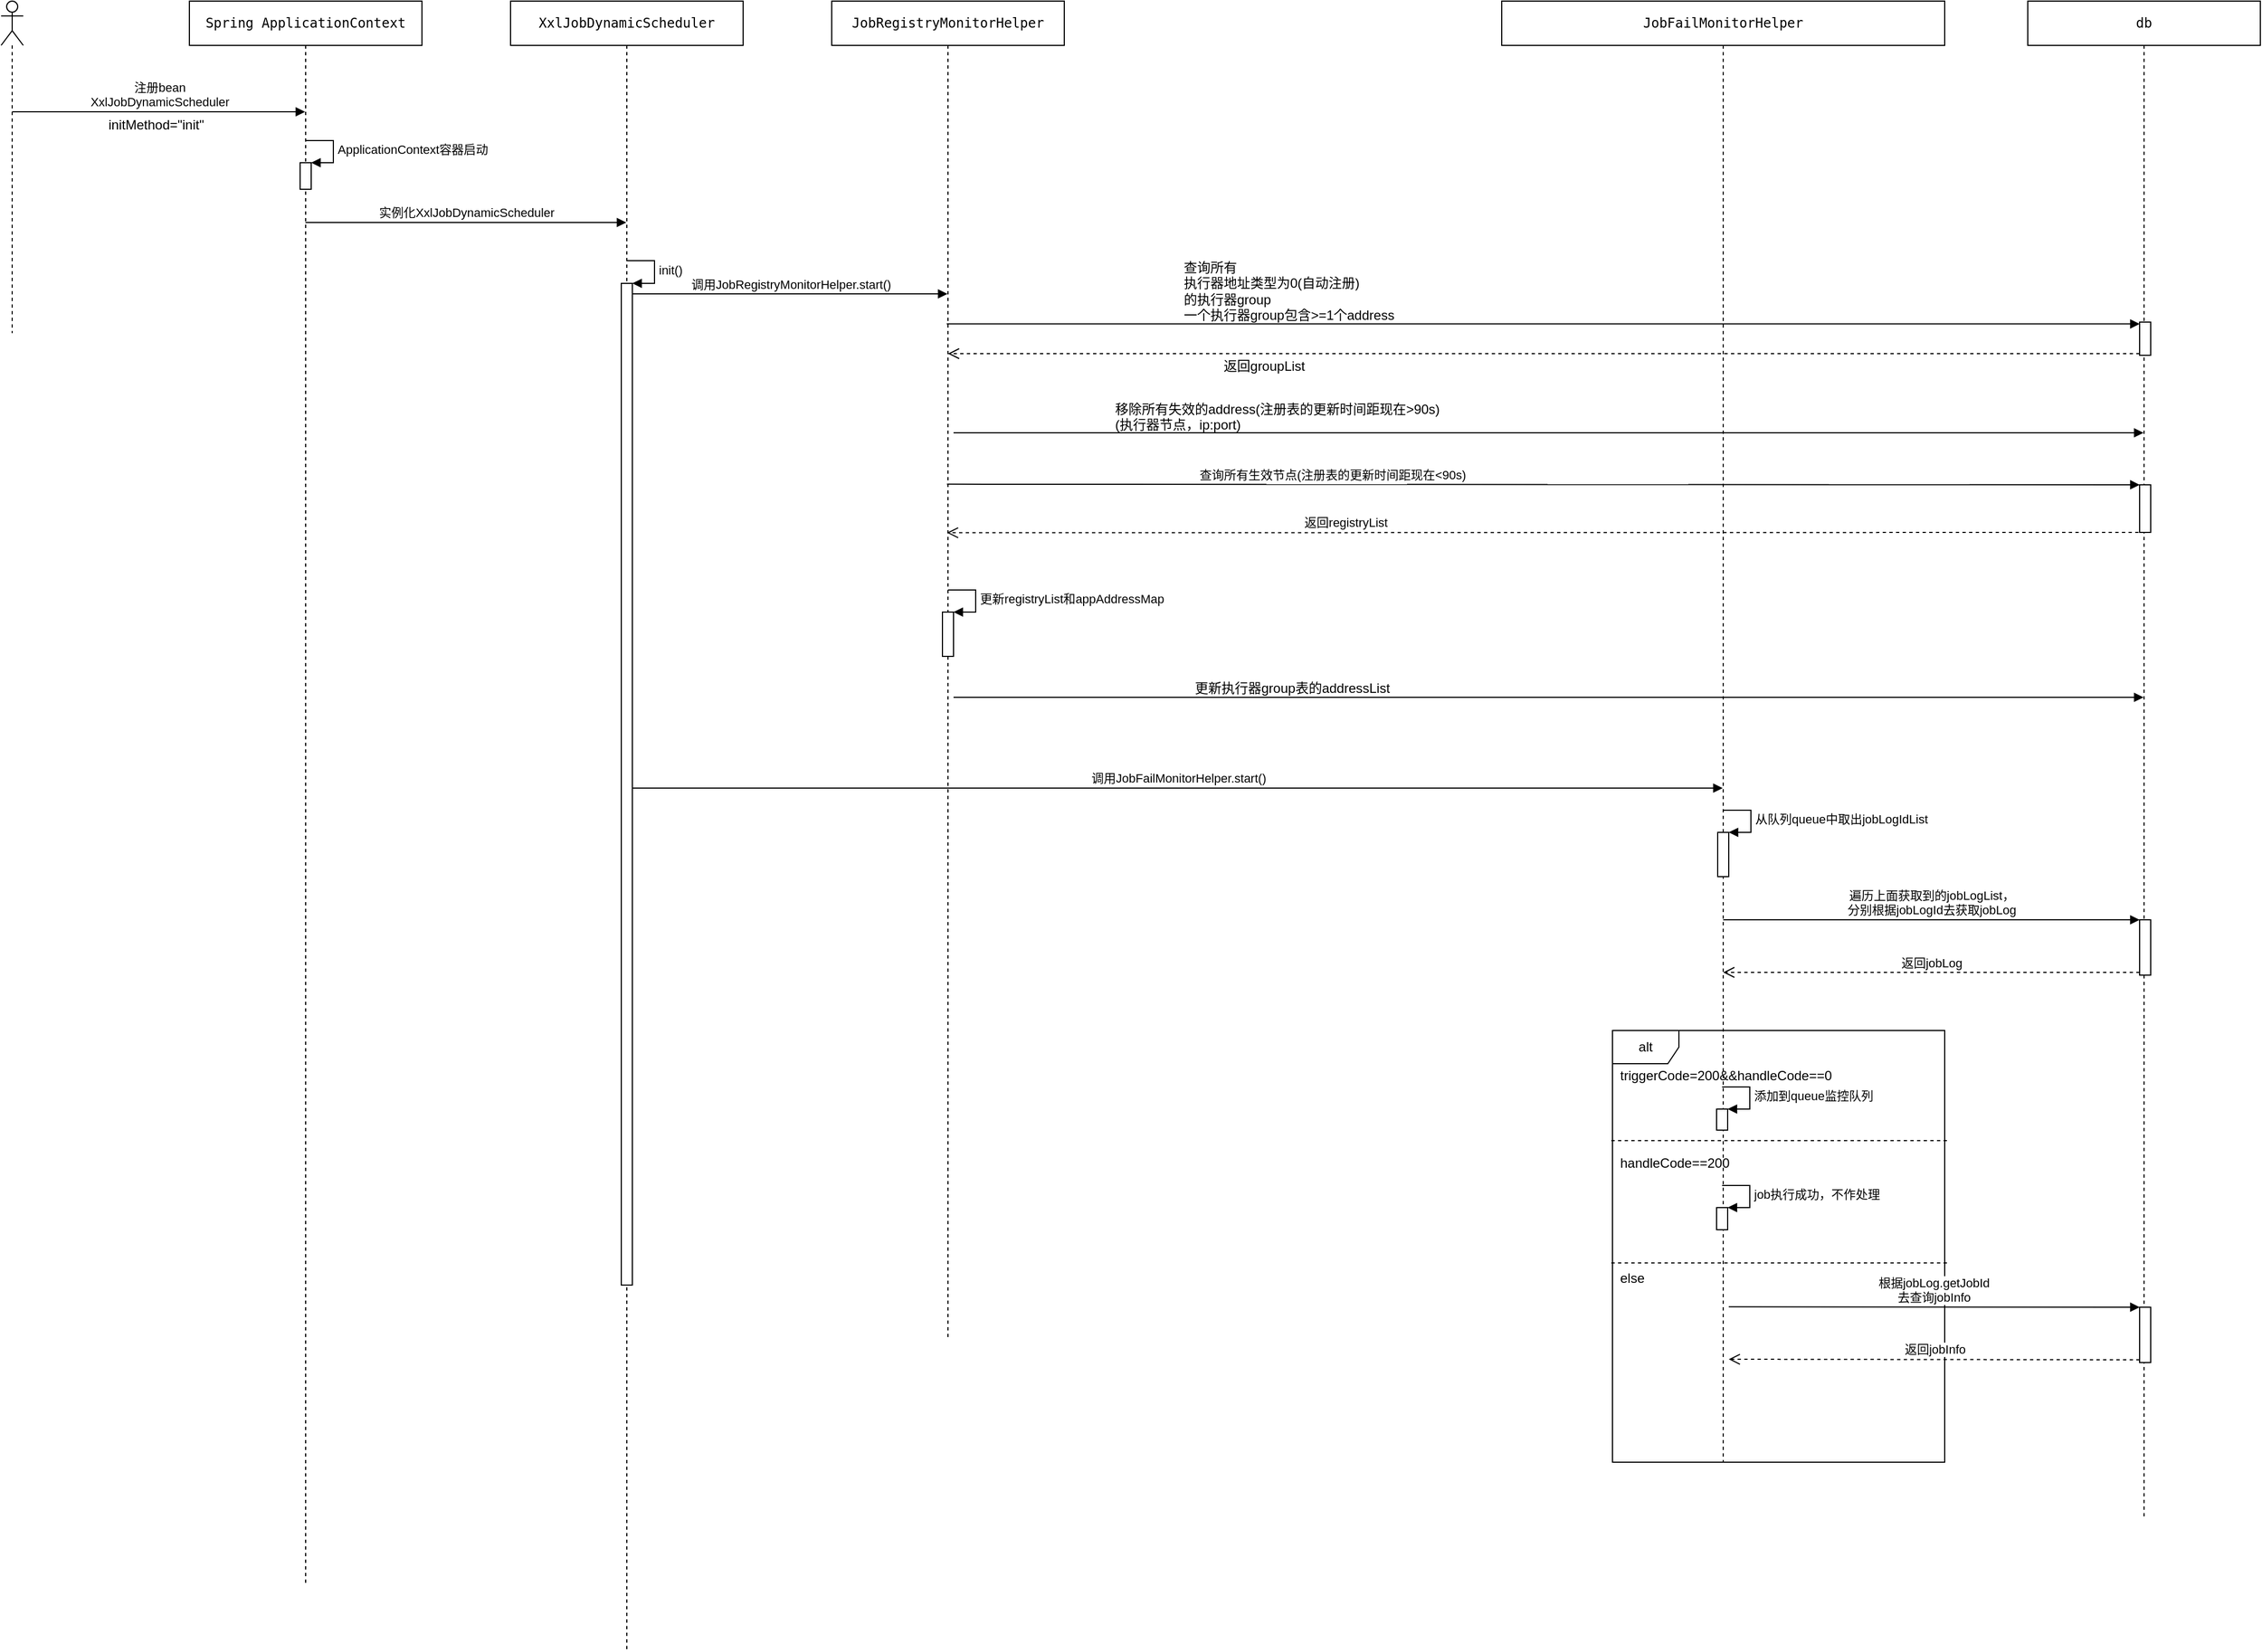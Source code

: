 <mxfile version="10.6.8" type="github"><diagram name="Page-1" id="13e1069c-82ec-6db2-03f1-153e76fe0fe0"><mxGraphModel dx="2526" dy="606" grid="1" gridSize="10" guides="1" tooltips="1" connect="1" arrows="1" fold="1" page="1" pageScale="1" pageWidth="1100" pageHeight="850" background="#ffffff" math="0" shadow="0"><root><mxCell id="0"/><mxCell id="1" parent="0"/><mxCell id="LbhP6tCt5bRpB3pEH-if-1" value="&lt;pre&gt;XxlJobDynamicScheduler&lt;/pre&gt;" style="shape=umlLifeline;perimeter=lifelinePerimeter;whiteSpace=wrap;html=1;container=1;collapsible=0;recursiveResize=0;outlineConnect=0;" parent="1" vertex="1"><mxGeometry x="160" y="120" width="210" height="1490" as="geometry"/></mxCell><mxCell id="ctZdhhK3e9y7BlDxmLFX-5" value="" style="html=1;points=[];perimeter=orthogonalPerimeter;" vertex="1" parent="LbhP6tCt5bRpB3pEH-if-1"><mxGeometry x="100" y="255" width="10" height="905" as="geometry"/></mxCell><mxCell id="ctZdhhK3e9y7BlDxmLFX-6" value="init()&lt;br&gt;" style="edgeStyle=orthogonalEdgeStyle;html=1;align=left;spacingLeft=2;endArrow=block;rounded=0;entryX=1;entryY=0;" edge="1" target="ctZdhhK3e9y7BlDxmLFX-5" parent="LbhP6tCt5bRpB3pEH-if-1"><mxGeometry relative="1" as="geometry"><mxPoint x="105" y="234.5" as="sourcePoint"/><Array as="points"><mxPoint x="130" y="234.5"/></Array></mxGeometry></mxCell><mxCell id="ctZdhhK3e9y7BlDxmLFX-7" value="调用&lt;span&gt;JobRegistryMonitorHelper.start()&lt;/span&gt;" style="html=1;verticalAlign=bottom;endArrow=block;" edge="1" parent="LbhP6tCt5bRpB3pEH-if-1"><mxGeometry width="80" relative="1" as="geometry"><mxPoint x="110" y="264.5" as="sourcePoint"/><mxPoint x="394.5" y="264.5" as="targetPoint"/></mxGeometry></mxCell><mxCell id="ctZdhhK3e9y7BlDxmLFX-59" value="调用&lt;span&gt;JobFailMonitorHelper.start()&lt;/span&gt;" style="html=1;verticalAlign=bottom;endArrow=block;" edge="1" parent="LbhP6tCt5bRpB3pEH-if-1" target="ctZdhhK3e9y7BlDxmLFX-3"><mxGeometry width="80" relative="1" as="geometry"><mxPoint x="110" y="711" as="sourcePoint"/><mxPoint x="999.5" y="711" as="targetPoint"/></mxGeometry></mxCell><mxCell id="ctZdhhK3e9y7BlDxmLFX-9" value="&lt;pre&gt;Spring ApplicationContext&lt;/pre&gt;" style="shape=umlLifeline;perimeter=lifelinePerimeter;whiteSpace=wrap;html=1;container=1;collapsible=0;recursiveResize=0;outlineConnect=0;" vertex="1" parent="1"><mxGeometry x="-130" y="120" width="210" height="1430" as="geometry"/></mxCell><mxCell id="ctZdhhK3e9y7BlDxmLFX-21" value="" style="html=1;points=[];perimeter=orthogonalPerimeter;" vertex="1" parent="ctZdhhK3e9y7BlDxmLFX-9"><mxGeometry x="100" y="146" width="10" height="24" as="geometry"/></mxCell><mxCell id="ctZdhhK3e9y7BlDxmLFX-22" value="&lt;span&gt;ApplicationContext容器启动&lt;br&gt;&lt;/span&gt;" style="edgeStyle=orthogonalEdgeStyle;html=1;align=left;spacingLeft=2;endArrow=block;rounded=0;entryX=1;entryY=0;" edge="1" target="ctZdhhK3e9y7BlDxmLFX-21" parent="ctZdhhK3e9y7BlDxmLFX-9"><mxGeometry relative="1" as="geometry"><mxPoint x="105" y="126" as="sourcePoint"/><Array as="points"><mxPoint x="130" y="126"/></Array></mxGeometry></mxCell><mxCell id="ctZdhhK3e9y7BlDxmLFX-1" value="&lt;pre&gt;&lt;pre&gt;JobRegistryMonitorHelper&lt;/pre&gt;&lt;/pre&gt;" style="shape=umlLifeline;perimeter=lifelinePerimeter;whiteSpace=wrap;html=1;container=1;collapsible=0;recursiveResize=0;outlineConnect=0;" vertex="1" parent="1"><mxGeometry x="450" y="120" width="210" height="1210" as="geometry"/></mxCell><mxCell id="ctZdhhK3e9y7BlDxmLFX-34" value="" style="html=1;points=[];perimeter=orthogonalPerimeter;" vertex="1" parent="ctZdhhK3e9y7BlDxmLFX-1"><mxGeometry x="100" y="552" width="10" height="40" as="geometry"/></mxCell><mxCell id="ctZdhhK3e9y7BlDxmLFX-35" value="更新&lt;span&gt;registryList和&lt;/span&gt;&lt;span&gt;appAddressMap&lt;/span&gt;" style="edgeStyle=orthogonalEdgeStyle;html=1;align=left;spacingLeft=2;endArrow=block;rounded=0;entryX=1;entryY=0;" edge="1" target="ctZdhhK3e9y7BlDxmLFX-34" parent="ctZdhhK3e9y7BlDxmLFX-1"><mxGeometry relative="1" as="geometry"><mxPoint x="105" y="532" as="sourcePoint"/><Array as="points"><mxPoint x="130" y="532"/></Array></mxGeometry></mxCell><mxCell id="ctZdhhK3e9y7BlDxmLFX-51" value="" style="html=1;verticalAlign=bottom;endArrow=block;" edge="1" parent="ctZdhhK3e9y7BlDxmLFX-1" target="ctZdhhK3e9y7BlDxmLFX-42"><mxGeometry width="80" relative="1" as="geometry"><mxPoint x="110" y="390" as="sourcePoint"/><mxPoint x="190" y="390" as="targetPoint"/></mxGeometry></mxCell><mxCell id="ctZdhhK3e9y7BlDxmLFX-56" value="" style="html=1;verticalAlign=bottom;endArrow=block;" edge="1" parent="ctZdhhK3e9y7BlDxmLFX-1" target="ctZdhhK3e9y7BlDxmLFX-42"><mxGeometry width="80" relative="1" as="geometry"><mxPoint x="110" y="629" as="sourcePoint"/><mxPoint x="190" y="630" as="targetPoint"/></mxGeometry></mxCell><mxCell id="ctZdhhK3e9y7BlDxmLFX-3" value="&lt;pre&gt;&lt;pre&gt;JobFailMonitorHelper&lt;/pre&gt;&lt;/pre&gt;" style="shape=umlLifeline;perimeter=lifelinePerimeter;whiteSpace=wrap;html=1;container=1;collapsible=0;recursiveResize=0;outlineConnect=0;" vertex="1" parent="1"><mxGeometry x="1055" y="120" width="400" height="1320" as="geometry"/></mxCell><mxCell id="ctZdhhK3e9y7BlDxmLFX-60" value="" style="html=1;points=[];perimeter=orthogonalPerimeter;" vertex="1" parent="ctZdhhK3e9y7BlDxmLFX-3"><mxGeometry x="195" y="751" width="10" height="40" as="geometry"/></mxCell><mxCell id="ctZdhhK3e9y7BlDxmLFX-61" value="从队列queue中取出&lt;span&gt;jobLogIdList&lt;/span&gt;" style="edgeStyle=orthogonalEdgeStyle;html=1;align=left;spacingLeft=2;endArrow=block;rounded=0;entryX=1;entryY=0;" edge="1" target="ctZdhhK3e9y7BlDxmLFX-60" parent="ctZdhhK3e9y7BlDxmLFX-3"><mxGeometry relative="1" as="geometry"><mxPoint x="200" y="731" as="sourcePoint"/><Array as="points"><mxPoint x="225" y="731"/></Array></mxGeometry></mxCell><mxCell id="ctZdhhK3e9y7BlDxmLFX-68" value="alt" style="shape=umlFrame;whiteSpace=wrap;html=1;" vertex="1" parent="ctZdhhK3e9y7BlDxmLFX-3"><mxGeometry x="100" y="930" width="300" height="390" as="geometry"/></mxCell><mxCell id="ctZdhhK3e9y7BlDxmLFX-73" value="" style="endArrow=none;dashed=1;html=1;" edge="1" parent="ctZdhhK3e9y7BlDxmLFX-3"><mxGeometry width="50" height="50" relative="1" as="geometry"><mxPoint x="99" y="1029.5" as="sourcePoint"/><mxPoint x="403" y="1029.5" as="targetPoint"/></mxGeometry></mxCell><mxCell id="ctZdhhK3e9y7BlDxmLFX-74" value="triggerCode=200&amp;amp;&amp;amp;handleCode==0" style="text;html=1;resizable=0;points=[];autosize=1;align=left;verticalAlign=top;spacingTop=-4;" vertex="1" parent="ctZdhhK3e9y7BlDxmLFX-3"><mxGeometry x="105" y="961" width="210" height="20" as="geometry"/></mxCell><mxCell id="ctZdhhK3e9y7BlDxmLFX-75" value="handleCode==200" style="text;html=1;resizable=0;points=[];autosize=1;align=left;verticalAlign=top;spacingTop=-4;" vertex="1" parent="ctZdhhK3e9y7BlDxmLFX-3"><mxGeometry x="105" y="1040" width="110" height="20" as="geometry"/></mxCell><mxCell id="ctZdhhK3e9y7BlDxmLFX-76" value="" style="html=1;points=[];perimeter=orthogonalPerimeter;" vertex="1" parent="ctZdhhK3e9y7BlDxmLFX-3"><mxGeometry x="194" y="1001" width="10" height="19" as="geometry"/></mxCell><mxCell id="ctZdhhK3e9y7BlDxmLFX-77" value="添加到queue监控队列" style="edgeStyle=orthogonalEdgeStyle;html=1;align=left;spacingLeft=2;endArrow=block;rounded=0;entryX=1;entryY=0;" edge="1" target="ctZdhhK3e9y7BlDxmLFX-76" parent="ctZdhhK3e9y7BlDxmLFX-3"><mxGeometry relative="1" as="geometry"><mxPoint x="199" y="981" as="sourcePoint"/><Array as="points"><mxPoint x="224" y="981"/></Array></mxGeometry></mxCell><mxCell id="ctZdhhK3e9y7BlDxmLFX-78" value="" style="html=1;points=[];perimeter=orthogonalPerimeter;" vertex="1" parent="ctZdhhK3e9y7BlDxmLFX-3"><mxGeometry x="194" y="1090" width="10" height="20" as="geometry"/></mxCell><mxCell id="ctZdhhK3e9y7BlDxmLFX-79" value="job执行成功，不作处理" style="edgeStyle=orthogonalEdgeStyle;html=1;align=left;spacingLeft=2;endArrow=block;rounded=0;entryX=1;entryY=0;" edge="1" target="ctZdhhK3e9y7BlDxmLFX-78" parent="ctZdhhK3e9y7BlDxmLFX-3"><mxGeometry relative="1" as="geometry"><mxPoint x="199" y="1070" as="sourcePoint"/><Array as="points"><mxPoint x="224" y="1070"/></Array></mxGeometry></mxCell><mxCell id="ctZdhhK3e9y7BlDxmLFX-80" value="" style="endArrow=none;dashed=1;html=1;" edge="1" parent="ctZdhhK3e9y7BlDxmLFX-3"><mxGeometry width="50" height="50" relative="1" as="geometry"><mxPoint x="99.0" y="1140" as="sourcePoint"/><mxPoint x="403" y="1140" as="targetPoint"/></mxGeometry></mxCell><mxCell id="ctZdhhK3e9y7BlDxmLFX-81" value="else" style="text;html=1;resizable=0;points=[];autosize=1;align=left;verticalAlign=top;spacingTop=-4;" vertex="1" parent="ctZdhhK3e9y7BlDxmLFX-3"><mxGeometry x="105" y="1144" width="40" height="20" as="geometry"/></mxCell><mxCell id="ctZdhhK3e9y7BlDxmLFX-42" value="&lt;pre&gt;&lt;pre&gt;db&lt;/pre&gt;&lt;/pre&gt;" style="shape=umlLifeline;perimeter=lifelinePerimeter;whiteSpace=wrap;html=1;container=1;collapsible=0;recursiveResize=0;outlineConnect=0;" vertex="1" parent="1"><mxGeometry x="1530" y="120" width="210" height="1370" as="geometry"/></mxCell><mxCell id="ctZdhhK3e9y7BlDxmLFX-44" value="" style="html=1;points=[];perimeter=orthogonalPerimeter;" vertex="1" parent="ctZdhhK3e9y7BlDxmLFX-42"><mxGeometry x="101" y="290" width="10" height="30" as="geometry"/></mxCell><mxCell id="ctZdhhK3e9y7BlDxmLFX-53" value="" style="html=1;points=[];perimeter=orthogonalPerimeter;" vertex="1" parent="ctZdhhK3e9y7BlDxmLFX-42"><mxGeometry x="101" y="437" width="10" height="43" as="geometry"/></mxCell><mxCell id="ctZdhhK3e9y7BlDxmLFX-65" value="" style="html=1;points=[];perimeter=orthogonalPerimeter;" vertex="1" parent="ctZdhhK3e9y7BlDxmLFX-42"><mxGeometry x="101" y="830" width="10" height="50" as="geometry"/></mxCell><mxCell id="ctZdhhK3e9y7BlDxmLFX-85" value="" style="html=1;points=[];perimeter=orthogonalPerimeter;" vertex="1" parent="ctZdhhK3e9y7BlDxmLFX-42"><mxGeometry x="101" y="1180" width="10" height="50" as="geometry"/></mxCell><mxCell id="ctZdhhK3e9y7BlDxmLFX-23" value="" style="shape=umlLifeline;participant=umlActor;perimeter=lifelinePerimeter;whiteSpace=wrap;html=1;container=1;collapsible=0;recursiveResize=0;verticalAlign=top;spacingTop=36;labelBackgroundColor=#ffffff;outlineConnect=0;" vertex="1" parent="1"><mxGeometry x="-300" y="120" width="20" height="300" as="geometry"/></mxCell><mxCell id="ctZdhhK3e9y7BlDxmLFX-24" value="&lt;span&gt;注册bean&lt;/span&gt;&lt;br&gt;&lt;span&gt;XxlJobDynamicScheduler&lt;/span&gt;" style="html=1;verticalAlign=bottom;endArrow=block;" edge="1" parent="ctZdhhK3e9y7BlDxmLFX-23" target="ctZdhhK3e9y7BlDxmLFX-9"><mxGeometry width="80" relative="1" as="geometry"><mxPoint x="10" y="100" as="sourcePoint"/><mxPoint x="90" y="100" as="targetPoint"/></mxGeometry></mxCell><mxCell id="ctZdhhK3e9y7BlDxmLFX-26" value="&lt;span&gt;实例化&lt;/span&gt;&lt;span&gt;XxlJobDynamicScheduler&lt;/span&gt;" style="html=1;verticalAlign=bottom;endArrow=block;" edge="1" parent="1"><mxGeometry width="80" relative="1" as="geometry"><mxPoint x="-25.19" y="320.0" as="sourcePoint"/><mxPoint x="264.5" y="320.0" as="targetPoint"/></mxGeometry></mxCell><mxCell id="ctZdhhK3e9y7BlDxmLFX-27" value="initMethod=&quot;init&quot;" style="text;html=1;resizable=0;points=[];autosize=1;align=left;verticalAlign=top;spacingTop=-4;" vertex="1" parent="1"><mxGeometry x="-205" y="222" width="100" height="20" as="geometry"/></mxCell><mxCell id="ctZdhhK3e9y7BlDxmLFX-45" value="" style="html=1;verticalAlign=bottom;endArrow=block;" edge="1" target="ctZdhhK3e9y7BlDxmLFX-44" parent="1"><mxGeometry x="-0.278" y="30" relative="1" as="geometry"><mxPoint x="553.833" y="411.667" as="sourcePoint"/><mxPoint x="1540.333" y="411.667" as="targetPoint"/><mxPoint as="offset"/></mxGeometry></mxCell><mxCell id="ctZdhhK3e9y7BlDxmLFX-46" value="" style="html=1;verticalAlign=bottom;endArrow=open;dashed=1;endSize=8;exitX=0;exitY=0.95;" edge="1" source="ctZdhhK3e9y7BlDxmLFX-44" parent="1" target="ctZdhhK3e9y7BlDxmLFX-1"><mxGeometry relative="1" as="geometry"><mxPoint x="1165" y="476" as="targetPoint"/></mxGeometry></mxCell><mxCell id="ctZdhhK3e9y7BlDxmLFX-47" value="&lt;span&gt;查询所有&lt;/span&gt;&lt;br&gt;&lt;span&gt;执行器地址类型为0(自动注册)&lt;/span&gt;&lt;br&gt;&lt;span&gt;的执行器group&lt;/span&gt;&lt;br&gt;&lt;span&gt;一个执行器group包含&amp;gt;=1个address&lt;/span&gt;" style="text;html=1;resizable=0;points=[];autosize=1;align=left;verticalAlign=top;spacingTop=-4;" vertex="1" parent="1"><mxGeometry x="766" y="351" width="210" height="60" as="geometry"/></mxCell><mxCell id="ctZdhhK3e9y7BlDxmLFX-48" value="返回&lt;span&gt;groupList&lt;/span&gt;" style="text;html=1;resizable=0;points=[];autosize=1;align=left;verticalAlign=top;spacingTop=-4;" vertex="1" parent="1"><mxGeometry x="802" y="440" width="90" height="20" as="geometry"/></mxCell><mxCell id="ctZdhhK3e9y7BlDxmLFX-52" value="&lt;span&gt;移除所有失效的address(注册表的更新时间距现在&amp;gt;90s)&lt;/span&gt;&lt;br&gt;&lt;span&gt;(执行器节点，ip:port)&lt;/span&gt;" style="text;html=1;resizable=0;points=[];autosize=1;align=left;verticalAlign=top;spacingTop=-4;" vertex="1" parent="1"><mxGeometry x="704" y="479" width="310" height="30" as="geometry"/></mxCell><mxCell id="ctZdhhK3e9y7BlDxmLFX-54" value="&lt;span&gt;查询所有生效节点(注册表的更新时间距现在&amp;lt;90s)&lt;/span&gt;" style="html=1;verticalAlign=bottom;endArrow=block;entryX=0;entryY=0;" edge="1" target="ctZdhhK3e9y7BlDxmLFX-53" parent="1"><mxGeometry x="-0.354" relative="1" as="geometry"><mxPoint x="554.071" y="556.429" as="sourcePoint"/><mxPoint as="offset"/></mxGeometry></mxCell><mxCell id="ctZdhhK3e9y7BlDxmLFX-55" value="返回registryList" style="html=1;verticalAlign=bottom;endArrow=open;dashed=1;endSize=8;" edge="1" parent="1"><mxGeometry x="0.332" relative="1" as="geometry"><mxPoint x="554.071" y="600.286" as="targetPoint"/><mxPoint x="1630" y="600" as="sourcePoint"/><mxPoint as="offset"/></mxGeometry></mxCell><mxCell id="ctZdhhK3e9y7BlDxmLFX-58" value="&lt;span&gt;更新执行器group表的addressList&lt;/span&gt;" style="text;html=1;resizable=0;points=[];autosize=1;align=left;verticalAlign=top;spacingTop=-4;" vertex="1" parent="1"><mxGeometry x="776" y="731" width="190" height="20" as="geometry"/></mxCell><mxCell id="ctZdhhK3e9y7BlDxmLFX-66" value="遍历上面获取到的jobLogList，&lt;br&gt;分别根据jobLogId去获取jobLog" style="html=1;verticalAlign=bottom;endArrow=block;entryX=0;entryY=0;" edge="1" target="ctZdhhK3e9y7BlDxmLFX-65" parent="1" source="ctZdhhK3e9y7BlDxmLFX-3"><mxGeometry relative="1" as="geometry"><mxPoint x="1471" y="950" as="sourcePoint"/></mxGeometry></mxCell><mxCell id="ctZdhhK3e9y7BlDxmLFX-67" value="返回jobLog" style="html=1;verticalAlign=bottom;endArrow=open;dashed=1;endSize=8;exitX=0;exitY=0.95;" edge="1" source="ctZdhhK3e9y7BlDxmLFX-65" parent="1" target="ctZdhhK3e9y7BlDxmLFX-3"><mxGeometry relative="1" as="geometry"><mxPoint x="1260" y="998" as="targetPoint"/></mxGeometry></mxCell><mxCell id="ctZdhhK3e9y7BlDxmLFX-86" value="根据jobLog.getJobId&lt;br&gt;去查询jobInfo" style="html=1;verticalAlign=bottom;endArrow=block;entryX=0;entryY=0;exitX=0.35;exitY=0.64;exitDx=0;exitDy=0;exitPerimeter=0;" edge="1" target="ctZdhhK3e9y7BlDxmLFX-85" parent="1" source="ctZdhhK3e9y7BlDxmLFX-68"><mxGeometry relative="1" as="geometry"><mxPoint x="1260" y="1284" as="sourcePoint"/></mxGeometry></mxCell><mxCell id="ctZdhhK3e9y7BlDxmLFX-87" value="返回jobInfo" style="html=1;verticalAlign=bottom;endArrow=open;dashed=1;endSize=8;exitX=0;exitY=0.95;" edge="1" source="ctZdhhK3e9y7BlDxmLFX-85" parent="1"><mxGeometry relative="1" as="geometry"><mxPoint x="1260" y="1347" as="targetPoint"/></mxGeometry></mxCell></root></mxGraphModel></diagram></mxfile>